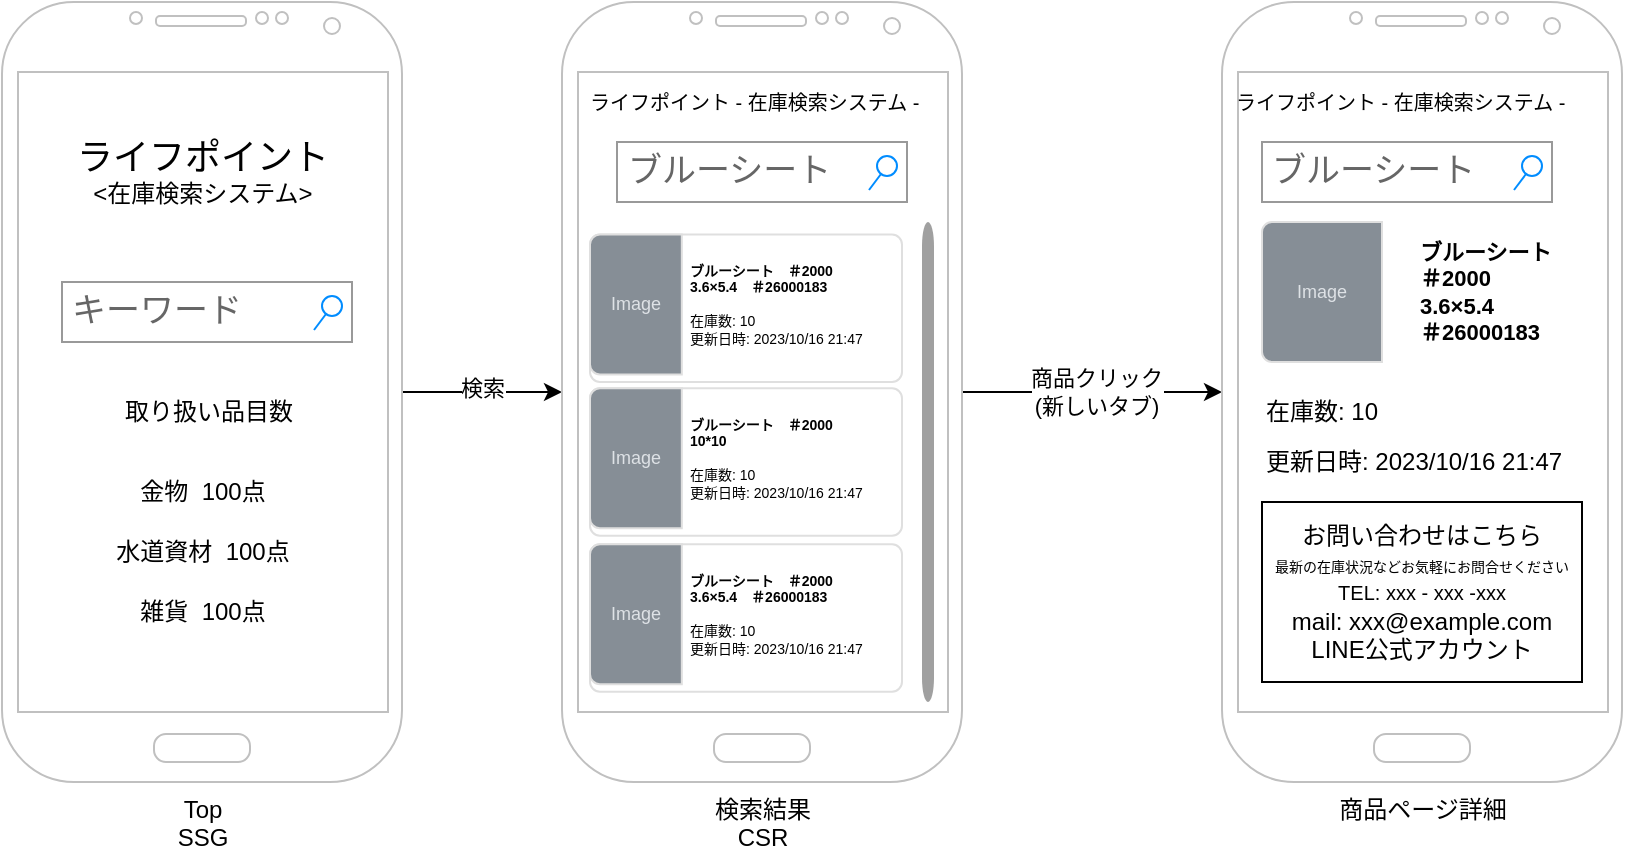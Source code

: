 <mxfile version="21.6.8" type="device">
  <diagram name="ページ1" id="BDAOcWgW91cvHiB04QAj">
    <mxGraphModel dx="1239" dy="845" grid="1" gridSize="10" guides="1" tooltips="1" connect="1" arrows="1" fold="1" page="1" pageScale="1" pageWidth="827" pageHeight="1169" background="none" math="0" shadow="0">
      <root>
        <mxCell id="0" />
        <mxCell id="1" parent="0" />
        <mxCell id="8j1FaV0nAHQPOzXAY8Od-11" value="" style="edgeStyle=orthogonalEdgeStyle;rounded=0;orthogonalLoop=1;jettySize=auto;html=1;" edge="1" parent="1" source="8j1FaV0nAHQPOzXAY8Od-2" target="8j1FaV0nAHQPOzXAY8Od-10">
          <mxGeometry relative="1" as="geometry" />
        </mxCell>
        <mxCell id="8j1FaV0nAHQPOzXAY8Od-24" value="検索" style="edgeLabel;html=1;align=center;verticalAlign=middle;resizable=0;points=[];" vertex="1" connectable="0" parent="8j1FaV0nAHQPOzXAY8Od-11">
          <mxGeometry x="-0.011" y="2" relative="1" as="geometry">
            <mxPoint as="offset" />
          </mxGeometry>
        </mxCell>
        <mxCell id="8j1FaV0nAHQPOzXAY8Od-2" value="Top&lt;br&gt;SSG" style="verticalLabelPosition=bottom;verticalAlign=top;html=1;shadow=0;dashed=0;strokeWidth=1;shape=mxgraph.android.phone2;strokeColor=#c0c0c0;" vertex="1" parent="1">
          <mxGeometry x="110" y="90" width="200" height="390" as="geometry" />
        </mxCell>
        <mxCell id="8j1FaV0nAHQPOzXAY8Od-3" value="&lt;font style=&quot;font-size: 18px;&quot;&gt;ライフポイント&lt;/font&gt;&lt;br&gt;&amp;lt;在庫検索システム&amp;gt;" style="text;html=1;align=center;verticalAlign=middle;resizable=0;points=[];autosize=1;strokeColor=none;fillColor=none;" vertex="1" parent="1">
          <mxGeometry x="135" y="150" width="150" height="50" as="geometry" />
        </mxCell>
        <mxCell id="8j1FaV0nAHQPOzXAY8Od-5" value="キーワード" style="strokeWidth=1;shadow=0;dashed=0;align=center;html=1;shape=mxgraph.mockup.forms.searchBox;strokeColor=#999999;mainText=;strokeColor2=#008cff;fontColor=#666666;fontSize=17;align=left;spacingLeft=3;whiteSpace=wrap;" vertex="1" parent="1">
          <mxGeometry x="140" y="230" width="145" height="30" as="geometry" />
        </mxCell>
        <mxCell id="8j1FaV0nAHQPOzXAY8Od-6" value="取り扱い品目数" style="text;html=1;align=center;verticalAlign=middle;resizable=0;points=[];autosize=1;strokeColor=none;fillColor=none;" vertex="1" parent="1">
          <mxGeometry x="157.5" y="280" width="110" height="30" as="geometry" />
        </mxCell>
        <mxCell id="8j1FaV0nAHQPOzXAY8Od-7" value="金物&amp;nbsp; 100点" style="text;html=1;align=center;verticalAlign=middle;resizable=0;points=[];autosize=1;strokeColor=none;fillColor=none;" vertex="1" parent="1">
          <mxGeometry x="165" y="320" width="90" height="30" as="geometry" />
        </mxCell>
        <mxCell id="8j1FaV0nAHQPOzXAY8Od-8" value="水道資材&amp;nbsp; 100点" style="text;html=1;align=center;verticalAlign=middle;resizable=0;points=[];autosize=1;strokeColor=none;fillColor=none;" vertex="1" parent="1">
          <mxGeometry x="155" y="350" width="110" height="30" as="geometry" />
        </mxCell>
        <mxCell id="8j1FaV0nAHQPOzXAY8Od-9" value="雑貨&amp;nbsp; 100点" style="text;html=1;align=center;verticalAlign=middle;resizable=0;points=[];autosize=1;strokeColor=none;fillColor=none;" vertex="1" parent="1">
          <mxGeometry x="165" y="380" width="90" height="30" as="geometry" />
        </mxCell>
        <mxCell id="8j1FaV0nAHQPOzXAY8Od-26" value="" style="edgeStyle=orthogonalEdgeStyle;rounded=0;orthogonalLoop=1;jettySize=auto;html=1;" edge="1" parent="1" source="8j1FaV0nAHQPOzXAY8Od-10" target="8j1FaV0nAHQPOzXAY8Od-25">
          <mxGeometry relative="1" as="geometry" />
        </mxCell>
        <mxCell id="8j1FaV0nAHQPOzXAY8Od-27" value="商品クリック&lt;br&gt;(新しいタブ)" style="edgeLabel;html=1;align=center;verticalAlign=middle;resizable=0;points=[];" vertex="1" connectable="0" parent="8j1FaV0nAHQPOzXAY8Od-26">
          <mxGeometry x="-0.211" y="3" relative="1" as="geometry">
            <mxPoint x="15" y="3" as="offset" />
          </mxGeometry>
        </mxCell>
        <mxCell id="8j1FaV0nAHQPOzXAY8Od-10" value="検索結果&lt;br&gt;CSR" style="verticalLabelPosition=bottom;verticalAlign=top;html=1;shadow=0;dashed=0;strokeWidth=1;shape=mxgraph.android.phone2;strokeColor=#c0c0c0;" vertex="1" parent="1">
          <mxGeometry x="390" y="90" width="200" height="390" as="geometry" />
        </mxCell>
        <mxCell id="8j1FaV0nAHQPOzXAY8Od-12" value="ライフポイント - 在庫検索システム -" style="text;html=1;align=left;verticalAlign=middle;resizable=0;points=[];autosize=1;strokeColor=none;fillColor=none;fontSize=10;" vertex="1" parent="1">
          <mxGeometry x="402" y="125" width="190" height="30" as="geometry" />
        </mxCell>
        <mxCell id="8j1FaV0nAHQPOzXAY8Od-13" value="ブルーシート" style="strokeWidth=1;shadow=0;dashed=0;align=center;html=1;shape=mxgraph.mockup.forms.searchBox;strokeColor=#999999;mainText=;strokeColor2=#008cff;fontColor=#666666;fontSize=17;align=left;spacingLeft=3;whiteSpace=wrap;" vertex="1" parent="1">
          <mxGeometry x="417.5" y="160" width="145" height="30" as="geometry" />
        </mxCell>
        <mxCell id="8j1FaV0nAHQPOzXAY8Od-16" value="" style="html=1;verticalLabelPosition=bottom;labelBackgroundColor=#ffffff;verticalAlign=top;shadow=0;dashed=0;strokeWidth=2;shape=mxgraph.ios7.misc.scroll_(vertical);fillColor=#a0a0a0;" vertex="1" parent="1">
          <mxGeometry x="570" y="200" width="6" height="240" as="geometry" />
        </mxCell>
        <mxCell id="8j1FaV0nAHQPOzXAY8Od-17" value="&lt;font style=&quot;font-size: 7px;&quot;&gt;&lt;b style=&quot;font-size: 7px;&quot;&gt;ブルーシート　＃2000　3.6×5.4　＃26000183&amp;nbsp;&lt;/b&gt;&lt;/font&gt;&lt;br style=&quot;font-size: 7px;&quot;&gt;&lt;br style=&quot;font-size: 7px;&quot;&gt;在庫数: 10&lt;br&gt;更新日時: 2023/10/16 21:47" style="html=1;shadow=0;dashed=0;shape=mxgraph.bootstrap.rrect;rSize=5;strokeColor=#DFDFDF;html=1;whiteSpace=wrap;fillColor=#ffffff;fontColor=#000000;verticalAlign=top;align=left;spacing=20;fontSize=7;spacingLeft=30;spacingTop=-10;" vertex="1" parent="1">
          <mxGeometry x="404" y="206.25" width="156" height="73.75" as="geometry" />
        </mxCell>
        <mxCell id="8j1FaV0nAHQPOzXAY8Od-18" value="Image" style="html=1;shadow=0;dashed=0;shape=mxgraph.bootstrap.leftButton;rSize=5;perimeter=none;whiteSpace=wrap;fillColor=#868E96;strokeColor=#DFDFDF;fontColor=#DEE2E6;resizeWidth=1;fontSize=9;" vertex="1" parent="8j1FaV0nAHQPOzXAY8Od-17">
          <mxGeometry width="45.91" height="70" relative="1" as="geometry">
            <mxPoint as="offset" />
          </mxGeometry>
        </mxCell>
        <mxCell id="8j1FaV0nAHQPOzXAY8Od-20" value="&lt;b&gt;ブルーシート　＃2000　10*10&lt;/b&gt;&lt;br style=&quot;font-size: 7px;&quot;&gt;&lt;br style=&quot;font-size: 7px;&quot;&gt;在庫数: 10&lt;br&gt;更新日時: 2023/10/16 21:47" style="html=1;shadow=0;dashed=0;shape=mxgraph.bootstrap.rrect;rSize=5;strokeColor=#DFDFDF;html=1;whiteSpace=wrap;fillColor=#ffffff;fontColor=#000000;verticalAlign=top;align=left;spacing=20;fontSize=7;spacingLeft=30;spacingTop=-10;" vertex="1" parent="1">
          <mxGeometry x="404" y="283.12" width="156" height="73.75" as="geometry" />
        </mxCell>
        <mxCell id="8j1FaV0nAHQPOzXAY8Od-21" value="Image" style="html=1;shadow=0;dashed=0;shape=mxgraph.bootstrap.leftButton;rSize=5;perimeter=none;whiteSpace=wrap;fillColor=#868E96;strokeColor=#DFDFDF;fontColor=#DEE2E6;resizeWidth=1;fontSize=9;" vertex="1" parent="8j1FaV0nAHQPOzXAY8Od-20">
          <mxGeometry width="45.91" height="70" relative="1" as="geometry">
            <mxPoint as="offset" />
          </mxGeometry>
        </mxCell>
        <mxCell id="8j1FaV0nAHQPOzXAY8Od-22" value="&lt;font style=&quot;font-size: 7px;&quot;&gt;&lt;b style=&quot;font-size: 7px;&quot;&gt;ブルーシート　＃2000　3.6×5.4　＃26000183&amp;nbsp;&lt;/b&gt;&lt;/font&gt;&lt;br style=&quot;font-size: 7px;&quot;&gt;&lt;br style=&quot;font-size: 7px;&quot;&gt;在庫数: 10&lt;br&gt;更新日時: 2023/10/16 21:47" style="html=1;shadow=0;dashed=0;shape=mxgraph.bootstrap.rrect;rSize=5;strokeColor=#DFDFDF;html=1;whiteSpace=wrap;fillColor=#ffffff;fontColor=#000000;verticalAlign=top;align=left;spacing=20;fontSize=7;spacingLeft=30;spacingTop=-10;" vertex="1" parent="1">
          <mxGeometry x="404" y="361.13" width="156" height="73.75" as="geometry" />
        </mxCell>
        <mxCell id="8j1FaV0nAHQPOzXAY8Od-23" value="Image" style="html=1;shadow=0;dashed=0;shape=mxgraph.bootstrap.leftButton;rSize=5;perimeter=none;whiteSpace=wrap;fillColor=#868E96;strokeColor=#DFDFDF;fontColor=#DEE2E6;resizeWidth=1;fontSize=9;" vertex="1" parent="8j1FaV0nAHQPOzXAY8Od-22">
          <mxGeometry width="45.91" height="70" relative="1" as="geometry">
            <mxPoint as="offset" />
          </mxGeometry>
        </mxCell>
        <mxCell id="8j1FaV0nAHQPOzXAY8Od-25" value="商品ページ詳細" style="verticalLabelPosition=bottom;verticalAlign=top;html=1;shadow=0;dashed=0;strokeWidth=1;shape=mxgraph.android.phone2;strokeColor=#c0c0c0;" vertex="1" parent="1">
          <mxGeometry x="720" y="90" width="200" height="390" as="geometry" />
        </mxCell>
        <mxCell id="8j1FaV0nAHQPOzXAY8Od-28" value="ライフポイント - 在庫検索システム -" style="text;html=1;align=left;verticalAlign=middle;resizable=0;points=[];autosize=1;strokeColor=none;fillColor=none;fontSize=10;" vertex="1" parent="1">
          <mxGeometry x="725" y="125" width="190" height="30" as="geometry" />
        </mxCell>
        <mxCell id="8j1FaV0nAHQPOzXAY8Od-29" value="&lt;b style=&quot;border-color: var(--border-color); font-size: 11px;&quot;&gt;ブルーシート&lt;br&gt;&lt;div style=&quot;&quot;&gt;&lt;b style=&quot;background-color: initial; border-color: var(--border-color);&quot;&gt;＃2000　&lt;/b&gt;&lt;/div&gt;3.6×5.4&lt;br&gt;＃26000183&amp;nbsp;&lt;/b&gt;" style="text;html=1;align=left;verticalAlign=middle;resizable=0;points=[];autosize=1;strokeColor=none;fillColor=none;fontSize=11;" vertex="1" parent="1">
          <mxGeometry x="817" y="200" width="90" height="70" as="geometry" />
        </mxCell>
        <mxCell id="8j1FaV0nAHQPOzXAY8Od-30" value="Image" style="html=1;shadow=0;dashed=0;shape=mxgraph.bootstrap.leftButton;rSize=5;perimeter=none;whiteSpace=wrap;fillColor=#868E96;strokeColor=#DFDFDF;fontColor=#DEE2E6;resizeWidth=1;fontSize=9;" vertex="1" parent="1">
          <mxGeometry x="740" y="200" width="60" height="70" as="geometry" />
        </mxCell>
        <mxCell id="8j1FaV0nAHQPOzXAY8Od-31" value="在庫数: 10" style="text;html=1;align=left;verticalAlign=middle;resizable=0;points=[];autosize=1;strokeColor=none;fillColor=none;" vertex="1" parent="1">
          <mxGeometry x="740" y="280" width="80" height="30" as="geometry" />
        </mxCell>
        <mxCell id="8j1FaV0nAHQPOzXAY8Od-32" value="ブルーシート" style="strokeWidth=1;shadow=0;dashed=0;align=center;html=1;shape=mxgraph.mockup.forms.searchBox;strokeColor=#999999;mainText=;strokeColor2=#008cff;fontColor=#666666;fontSize=17;align=left;spacingLeft=3;whiteSpace=wrap;" vertex="1" parent="1">
          <mxGeometry x="740" y="160" width="145" height="30" as="geometry" />
        </mxCell>
        <mxCell id="8j1FaV0nAHQPOzXAY8Od-33" value="更新日時: 2023/10/16 21:47" style="text;html=1;align=left;verticalAlign=middle;resizable=0;points=[];autosize=1;strokeColor=none;fillColor=none;" vertex="1" parent="1">
          <mxGeometry x="740" y="305" width="170" height="30" as="geometry" />
        </mxCell>
        <mxCell id="8j1FaV0nAHQPOzXAY8Od-34" value="お問い合わせはこちら&lt;br&gt;&lt;font style=&quot;font-size: 7px;&quot;&gt;最新の在庫状況などお気軽にお問合せください&lt;br&gt;&lt;/font&gt;&lt;font size=&quot;1&quot;&gt;TEL: xxx - xxx -xxx&lt;br&gt;&lt;/font&gt;mail: xxx@example.com&lt;br&gt;LINE公式アカウント" style="rounded=0;whiteSpace=wrap;html=1;" vertex="1" parent="1">
          <mxGeometry x="740" y="340" width="160" height="90" as="geometry" />
        </mxCell>
      </root>
    </mxGraphModel>
  </diagram>
</mxfile>
